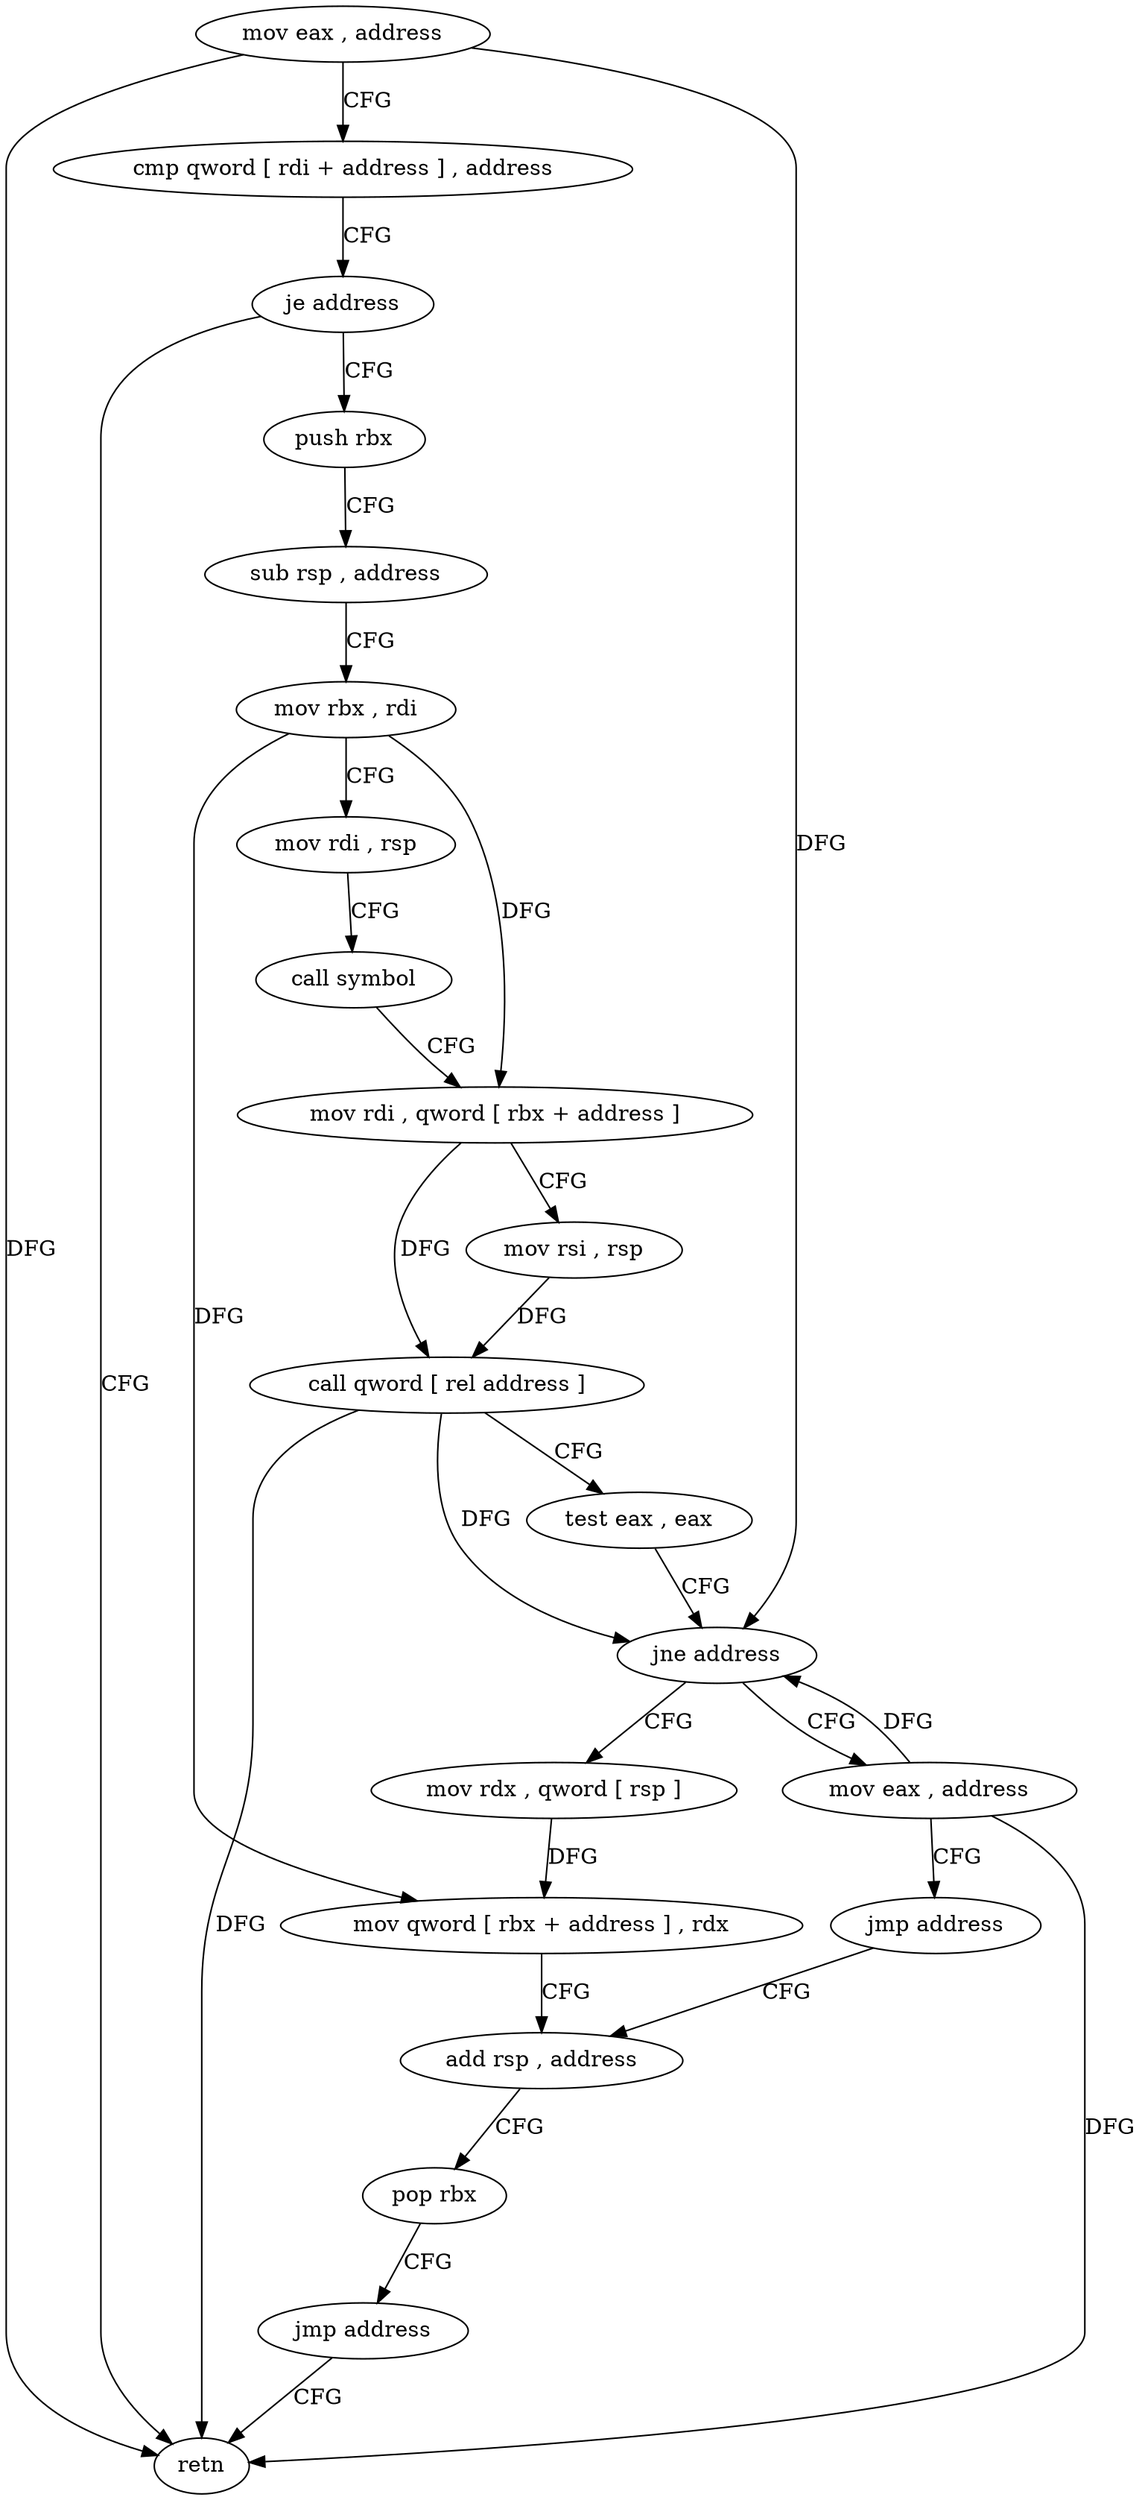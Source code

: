digraph "func" {
"4240594" [label = "mov eax , address" ]
"4240599" [label = "cmp qword [ rdi + address ] , address" ]
"4240604" [label = "je address" ]
"4240608" [label = "push rbx" ]
"4240606" [label = "retn" ]
"4240609" [label = "sub rsp , address" ]
"4240616" [label = "mov rbx , rdi" ]
"4240619" [label = "mov rdi , rsp" ]
"4240622" [label = "call symbol" ]
"4240627" [label = "mov rdi , qword [ rbx + address ]" ]
"4240631" [label = "mov rsi , rsp" ]
"4240634" [label = "call qword [ rel address ]" ]
"4240640" [label = "test eax , eax" ]
"4240642" [label = "jne address" ]
"4240662" [label = "mov eax , address" ]
"4240644" [label = "mov rdx , qword [ rsp ]" ]
"4240667" [label = "jmp address" ]
"4240652" [label = "add rsp , address" ]
"4240648" [label = "mov qword [ rbx + address ] , rdx" ]
"4240659" [label = "pop rbx" ]
"4240660" [label = "jmp address" ]
"4240594" -> "4240599" [ label = "CFG" ]
"4240594" -> "4240642" [ label = "DFG" ]
"4240594" -> "4240606" [ label = "DFG" ]
"4240599" -> "4240604" [ label = "CFG" ]
"4240604" -> "4240608" [ label = "CFG" ]
"4240604" -> "4240606" [ label = "CFG" ]
"4240608" -> "4240609" [ label = "CFG" ]
"4240609" -> "4240616" [ label = "CFG" ]
"4240616" -> "4240619" [ label = "CFG" ]
"4240616" -> "4240627" [ label = "DFG" ]
"4240616" -> "4240648" [ label = "DFG" ]
"4240619" -> "4240622" [ label = "CFG" ]
"4240622" -> "4240627" [ label = "CFG" ]
"4240627" -> "4240631" [ label = "CFG" ]
"4240627" -> "4240634" [ label = "DFG" ]
"4240631" -> "4240634" [ label = "DFG" ]
"4240634" -> "4240640" [ label = "CFG" ]
"4240634" -> "4240642" [ label = "DFG" ]
"4240634" -> "4240606" [ label = "DFG" ]
"4240640" -> "4240642" [ label = "CFG" ]
"4240642" -> "4240662" [ label = "CFG" ]
"4240642" -> "4240644" [ label = "CFG" ]
"4240662" -> "4240667" [ label = "CFG" ]
"4240662" -> "4240642" [ label = "DFG" ]
"4240662" -> "4240606" [ label = "DFG" ]
"4240644" -> "4240648" [ label = "DFG" ]
"4240667" -> "4240652" [ label = "CFG" ]
"4240652" -> "4240659" [ label = "CFG" ]
"4240648" -> "4240652" [ label = "CFG" ]
"4240659" -> "4240660" [ label = "CFG" ]
"4240660" -> "4240606" [ label = "CFG" ]
}
